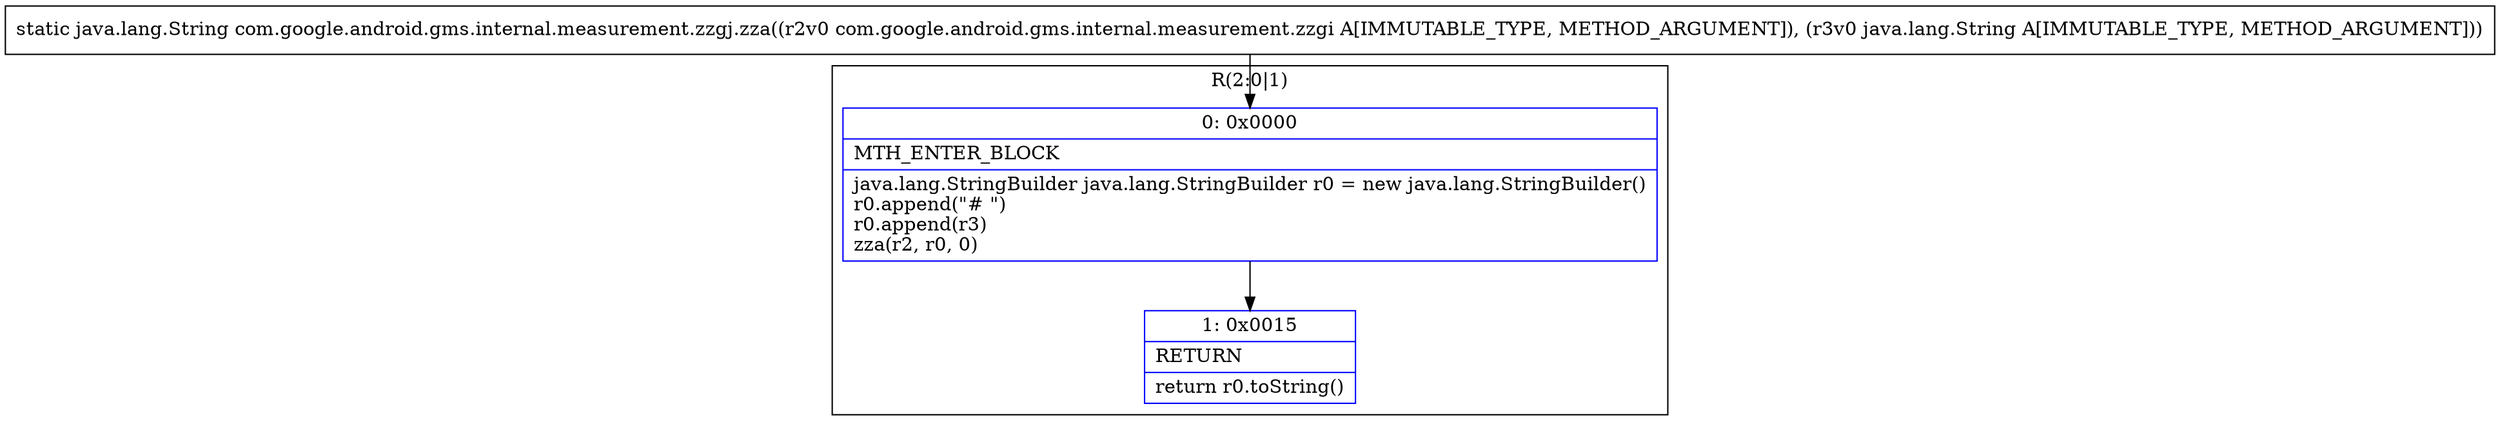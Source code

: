 digraph "CFG forcom.google.android.gms.internal.measurement.zzgj.zza(Lcom\/google\/android\/gms\/internal\/measurement\/zzgi;Ljava\/lang\/String;)Ljava\/lang\/String;" {
subgraph cluster_Region_1809288630 {
label = "R(2:0|1)";
node [shape=record,color=blue];
Node_0 [shape=record,label="{0\:\ 0x0000|MTH_ENTER_BLOCK\l|java.lang.StringBuilder java.lang.StringBuilder r0 = new java.lang.StringBuilder()\lr0.append(\"# \")\lr0.append(r3)\lzza(r2, r0, 0)\l}"];
Node_1 [shape=record,label="{1\:\ 0x0015|RETURN\l|return r0.toString()\l}"];
}
MethodNode[shape=record,label="{static java.lang.String com.google.android.gms.internal.measurement.zzgj.zza((r2v0 com.google.android.gms.internal.measurement.zzgi A[IMMUTABLE_TYPE, METHOD_ARGUMENT]), (r3v0 java.lang.String A[IMMUTABLE_TYPE, METHOD_ARGUMENT])) }"];
MethodNode -> Node_0;
Node_0 -> Node_1;
}

